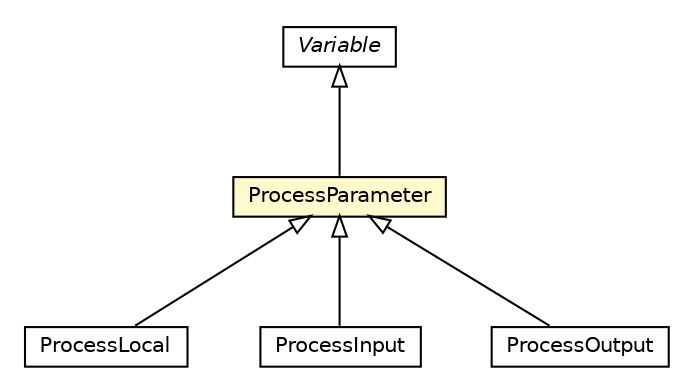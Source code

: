 #!/usr/local/bin/dot
#
# Class diagram 
# Generated by UMLGraph version R5_6-24-gf6e263 (http://www.umlgraph.org/)
#

digraph G {
	edge [fontname="Helvetica",fontsize=10,labelfontname="Helvetica",labelfontsize=10];
	node [fontname="Helvetica",fontsize=10,shape=plaintext];
	nodesep=0.25;
	ranksep=0.5;
	// org.universAAL.middleware.rdf.Variable
	c279142 [label=<<table title="org.universAAL.middleware.rdf.Variable" border="0" cellborder="1" cellspacing="0" cellpadding="2" port="p" href="../../../rdf/Variable.html">
		<tr><td><table border="0" cellspacing="0" cellpadding="1">
<tr><td align="center" balign="center"><font face="Helvetica-Oblique"> Variable </font></td></tr>
		</table></td></tr>
		</table>>, URL="../../../rdf/Variable.html", fontname="Helvetica", fontcolor="black", fontsize=10.0];
	// org.universAAL.middleware.service.owls.process.ProcessLocal
	c279428 [label=<<table title="org.universAAL.middleware.service.owls.process.ProcessLocal" border="0" cellborder="1" cellspacing="0" cellpadding="2" port="p" href="./ProcessLocal.html">
		<tr><td><table border="0" cellspacing="0" cellpadding="1">
<tr><td align="center" balign="center"> ProcessLocal </td></tr>
		</table></td></tr>
		</table>>, URL="./ProcessLocal.html", fontname="Helvetica", fontcolor="black", fontsize=10.0];
	// org.universAAL.middleware.service.owls.process.ProcessInput
	c279432 [label=<<table title="org.universAAL.middleware.service.owls.process.ProcessInput" border="0" cellborder="1" cellspacing="0" cellpadding="2" port="p" href="./ProcessInput.html">
		<tr><td><table border="0" cellspacing="0" cellpadding="1">
<tr><td align="center" balign="center"> ProcessInput </td></tr>
		</table></td></tr>
		</table>>, URL="./ProcessInput.html", fontname="Helvetica", fontcolor="black", fontsize=10.0];
	// org.universAAL.middleware.service.owls.process.ProcessParameter
	c279434 [label=<<table title="org.universAAL.middleware.service.owls.process.ProcessParameter" border="0" cellborder="1" cellspacing="0" cellpadding="2" port="p" bgcolor="lemonChiffon" href="./ProcessParameter.html">
		<tr><td><table border="0" cellspacing="0" cellpadding="1">
<tr><td align="center" balign="center"> ProcessParameter </td></tr>
		</table></td></tr>
		</table>>, URL="./ProcessParameter.html", fontname="Helvetica", fontcolor="black", fontsize=10.0];
	// org.universAAL.middleware.service.owls.process.ProcessOutput
	c279435 [label=<<table title="org.universAAL.middleware.service.owls.process.ProcessOutput" border="0" cellborder="1" cellspacing="0" cellpadding="2" port="p" href="./ProcessOutput.html">
		<tr><td><table border="0" cellspacing="0" cellpadding="1">
<tr><td align="center" balign="center"> ProcessOutput </td></tr>
		</table></td></tr>
		</table>>, URL="./ProcessOutput.html", fontname="Helvetica", fontcolor="black", fontsize=10.0];
	//org.universAAL.middleware.service.owls.process.ProcessLocal extends org.universAAL.middleware.service.owls.process.ProcessParameter
	c279434:p -> c279428:p [dir=back,arrowtail=empty];
	//org.universAAL.middleware.service.owls.process.ProcessInput extends org.universAAL.middleware.service.owls.process.ProcessParameter
	c279434:p -> c279432:p [dir=back,arrowtail=empty];
	//org.universAAL.middleware.service.owls.process.ProcessParameter extends org.universAAL.middleware.rdf.Variable
	c279142:p -> c279434:p [dir=back,arrowtail=empty];
	//org.universAAL.middleware.service.owls.process.ProcessOutput extends org.universAAL.middleware.service.owls.process.ProcessParameter
	c279434:p -> c279435:p [dir=back,arrowtail=empty];
}

